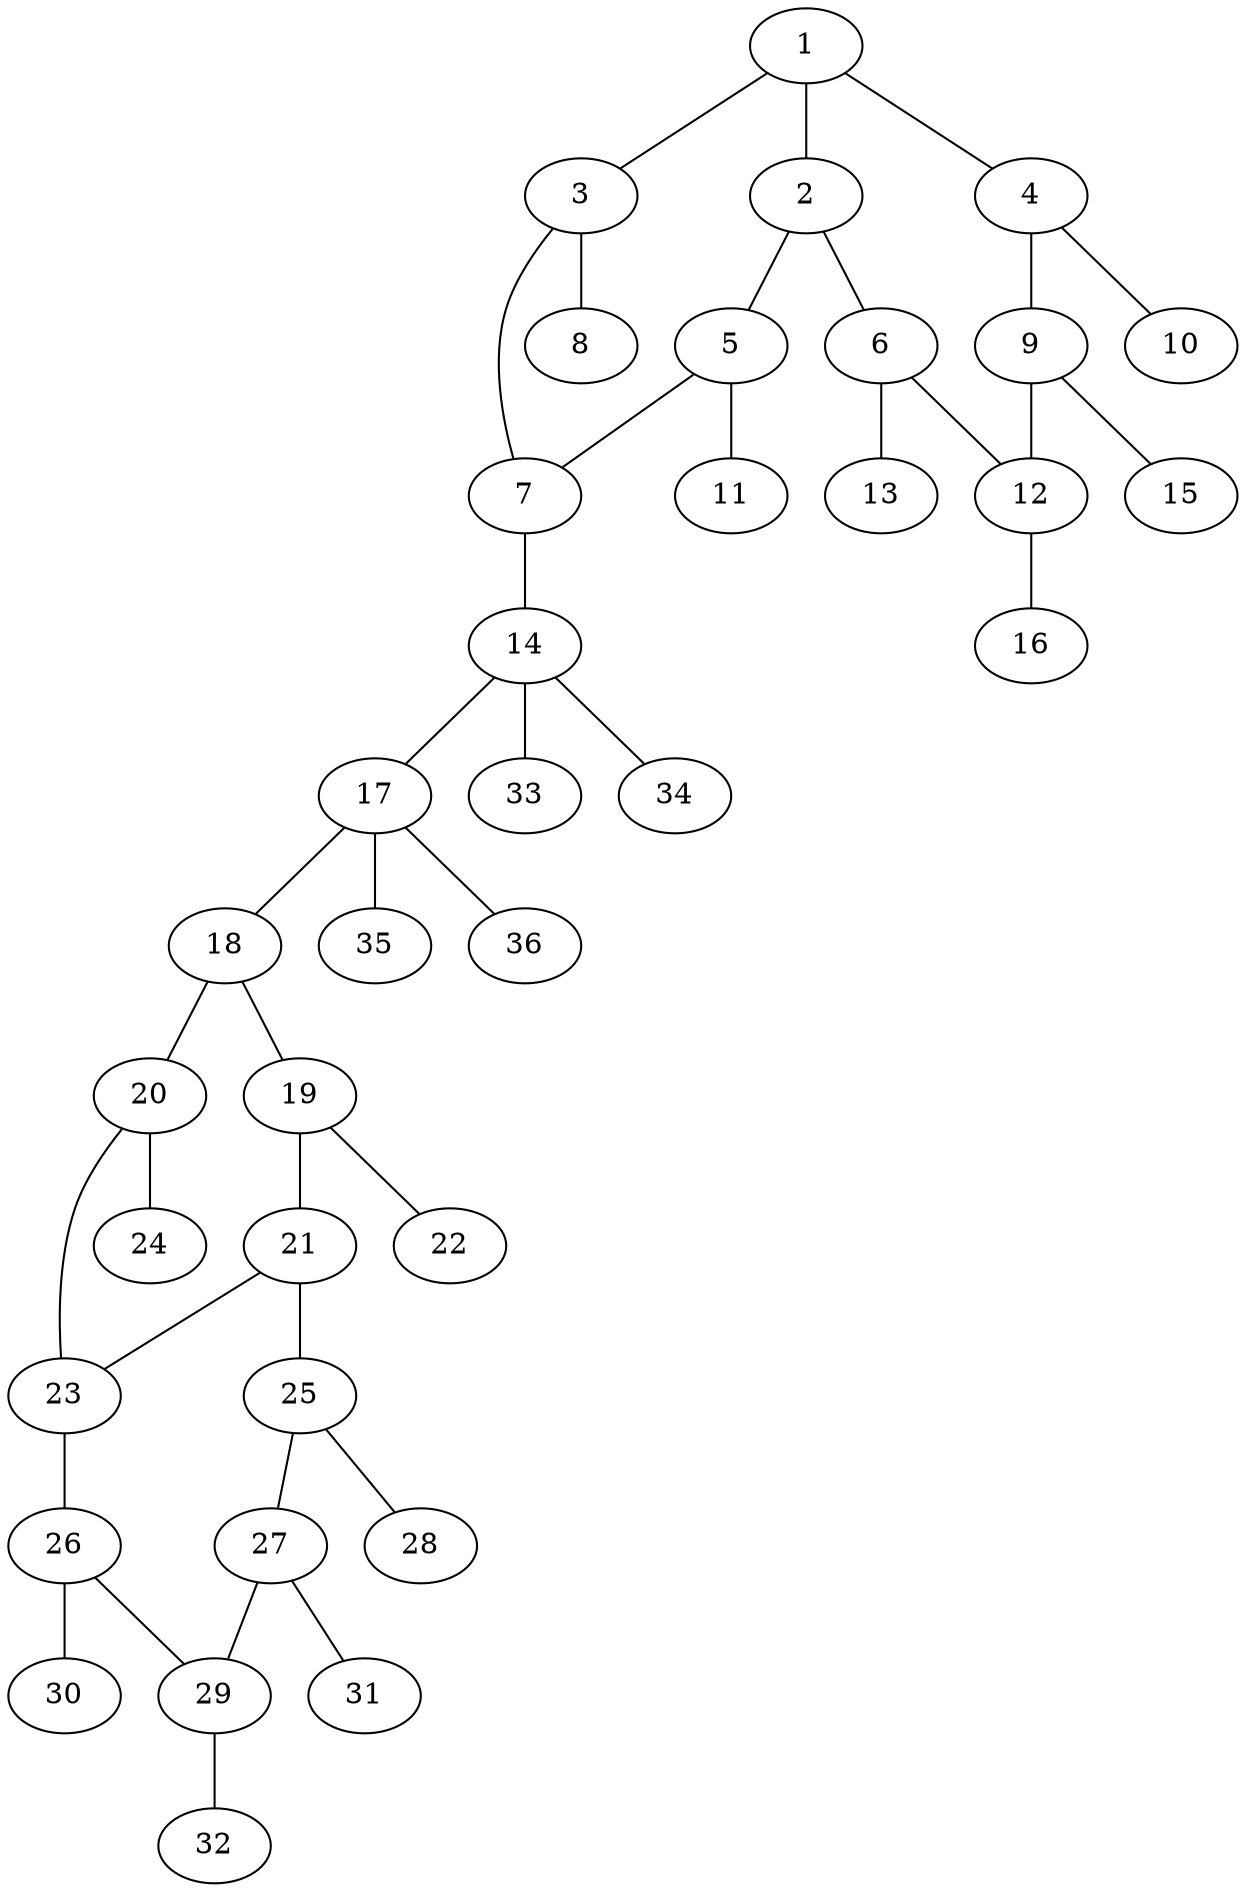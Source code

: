 graph molecule_1653 {
	1	 [chem=C];
	2	 [chem=C];
	1 -- 2	 [valence=2];
	3	 [chem=C];
	1 -- 3	 [valence=1];
	4	 [chem=C];
	1 -- 4	 [valence=1];
	5	 [chem=C];
	2 -- 5	 [valence=1];
	6	 [chem=C];
	2 -- 6	 [valence=1];
	7	 [chem=N];
	3 -- 7	 [valence=1];
	8	 [chem=O];
	3 -- 8	 [valence=2];
	9	 [chem=C];
	4 -- 9	 [valence=2];
	10	 [chem=Br];
	4 -- 10	 [valence=1];
	5 -- 7	 [valence=1];
	11	 [chem=O];
	5 -- 11	 [valence=2];
	12	 [chem=C];
	6 -- 12	 [valence=2];
	13	 [chem=Br];
	6 -- 13	 [valence=1];
	14	 [chem=C];
	7 -- 14	 [valence=1];
	9 -- 12	 [valence=1];
	15	 [chem=Br];
	9 -- 15	 [valence=1];
	16	 [chem=Br];
	12 -- 16	 [valence=1];
	17	 [chem=C];
	14 -- 17	 [valence=1];
	33	 [chem=H];
	14 -- 33	 [valence=1];
	34	 [chem=H];
	14 -- 34	 [valence=1];
	18	 [chem=N];
	17 -- 18	 [valence=1];
	35	 [chem=H];
	17 -- 35	 [valence=1];
	36	 [chem=H];
	17 -- 36	 [valence=1];
	19	 [chem=C];
	18 -- 19	 [valence=1];
	20	 [chem=C];
	18 -- 20	 [valence=1];
	21	 [chem=C];
	19 -- 21	 [valence=1];
	22	 [chem=O];
	19 -- 22	 [valence=2];
	23	 [chem=C];
	20 -- 23	 [valence=1];
	24	 [chem=O];
	20 -- 24	 [valence=2];
	21 -- 23	 [valence=2];
	25	 [chem=C];
	21 -- 25	 [valence=1];
	26	 [chem=C];
	23 -- 26	 [valence=1];
	27	 [chem=C];
	25 -- 27	 [valence=2];
	28	 [chem=Br];
	25 -- 28	 [valence=1];
	29	 [chem=C];
	26 -- 29	 [valence=2];
	30	 [chem=Br];
	26 -- 30	 [valence=1];
	27 -- 29	 [valence=1];
	31	 [chem=Br];
	27 -- 31	 [valence=1];
	32	 [chem=Br];
	29 -- 32	 [valence=1];
}
